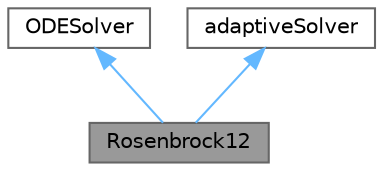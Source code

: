 digraph "Rosenbrock12"
{
 // LATEX_PDF_SIZE
  bgcolor="transparent";
  edge [fontname=Helvetica,fontsize=10,labelfontname=Helvetica,labelfontsize=10];
  node [fontname=Helvetica,fontsize=10,shape=box,height=0.2,width=0.4];
  Node1 [id="Node000001",label="Rosenbrock12",height=0.2,width=0.4,color="gray40", fillcolor="grey60", style="filled", fontcolor="black",tooltip="L-stable embedded Rosenbrock ODE solver of order (1)2."];
  Node2 -> Node1 [id="edge1_Node000001_Node000002",dir="back",color="steelblue1",style="solid",tooltip=" "];
  Node2 [id="Node000002",label="ODESolver",height=0.2,width=0.4,color="gray40", fillcolor="white", style="filled",URL="$classFoam_1_1ODESolver.html",tooltip="Abstract base-class for ODE system solvers."];
  Node3 -> Node1 [id="edge2_Node000001_Node000003",dir="back",color="steelblue1",style="solid",tooltip=" "];
  Node3 [id="Node000003",label="adaptiveSolver",height=0.2,width=0.4,color="gray40", fillcolor="white", style="filled",URL="$classFoam_1_1adaptiveSolver.html",tooltip=" "];
}
